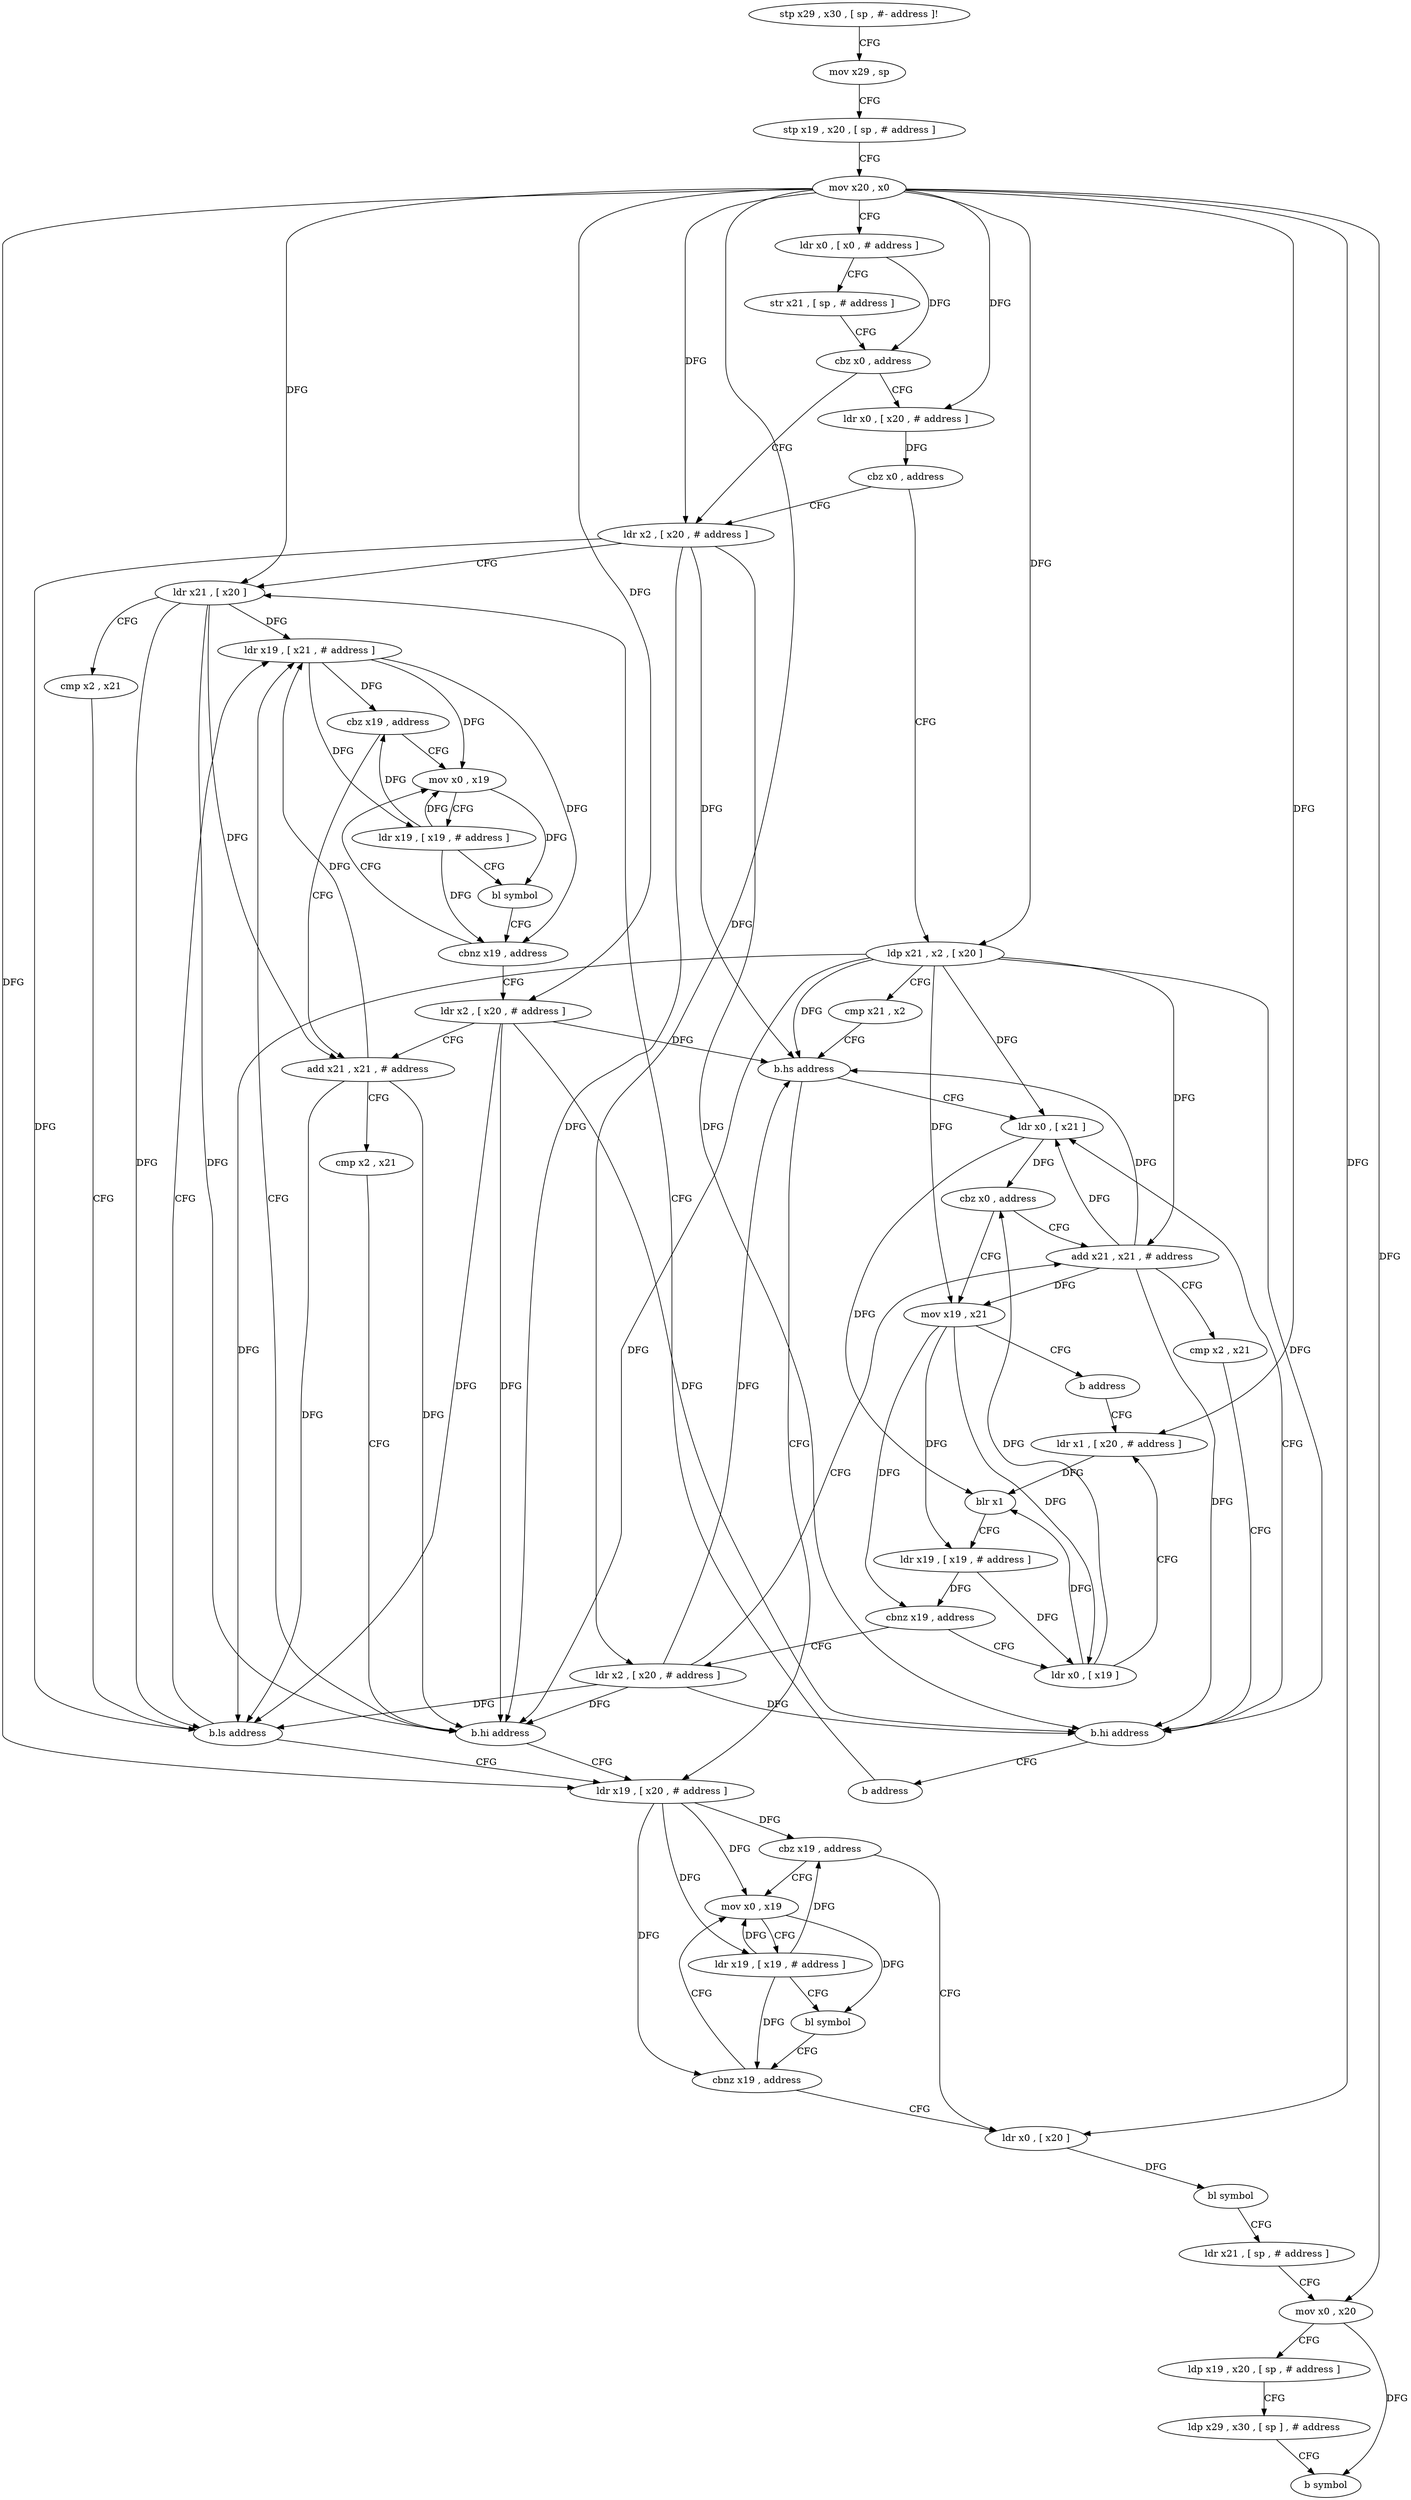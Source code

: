 digraph "func" {
"4284880" [label = "stp x29 , x30 , [ sp , #- address ]!" ]
"4284884" [label = "mov x29 , sp" ]
"4284888" [label = "stp x19 , x20 , [ sp , # address ]" ]
"4284892" [label = "mov x20 , x0" ]
"4284896" [label = "ldr x0 , [ x0 , # address ]" ]
"4284900" [label = "str x21 , [ sp , # address ]" ]
"4284904" [label = "cbz x0 , address" ]
"4284984" [label = "ldr x2 , [ x20 , # address ]" ]
"4284908" [label = "ldr x0 , [ x20 , # address ]" ]
"4284988" [label = "ldr x21 , [ x20 ]" ]
"4284912" [label = "cbz x0 , address" ]
"4284916" [label = "ldp x21 , x2 , [ x20 ]" ]
"4285040" [label = "ldr x19 , [ x20 , # address ]" ]
"4285044" [label = "cbz x19 , address" ]
"4285064" [label = "ldr x0 , [ x20 ]" ]
"4285048" [label = "mov x0 , x19" ]
"4285000" [label = "ldr x19 , [ x21 , # address ]" ]
"4285004" [label = "cbz x19 , address" ]
"4285028" [label = "add x21 , x21 , # address" ]
"4285008" [label = "mov x0 , x19" ]
"4284920" [label = "cmp x21 , x2" ]
"4284924" [label = "b.hs address" ]
"4284928" [label = "ldr x0 , [ x21 ]" ]
"4285068" [label = "bl symbol" ]
"4285072" [label = "ldr x21 , [ sp , # address ]" ]
"4285076" [label = "mov x0 , x20" ]
"4285080" [label = "ldp x19 , x20 , [ sp , # address ]" ]
"4285084" [label = "ldp x29 , x30 , [ sp ] , # address" ]
"4285088" [label = "b symbol" ]
"4285052" [label = "ldr x19 , [ x19 , # address ]" ]
"4285056" [label = "bl symbol" ]
"4285060" [label = "cbnz x19 , address" ]
"4285032" [label = "cmp x2 , x21" ]
"4285036" [label = "b.hi address" ]
"4285012" [label = "ldr x19 , [ x19 , # address ]" ]
"4285016" [label = "bl symbol" ]
"4285020" [label = "cbnz x19 , address" ]
"4285024" [label = "ldr x2 , [ x20 , # address ]" ]
"4284932" [label = "cbz x0 , address" ]
"4284968" [label = "add x21 , x21 , # address" ]
"4284936" [label = "mov x19 , x21" ]
"4284972" [label = "cmp x2 , x21" ]
"4284976" [label = "b.hi address" ]
"4284980" [label = "b address" ]
"4284940" [label = "b address" ]
"4284948" [label = "ldr x1 , [ x20 , # address ]" ]
"4284952" [label = "blr x1" ]
"4284956" [label = "ldr x19 , [ x19 , # address ]" ]
"4284960" [label = "cbnz x19 , address" ]
"4284944" [label = "ldr x0 , [ x19 ]" ]
"4284964" [label = "ldr x2 , [ x20 , # address ]" ]
"4284992" [label = "cmp x2 , x21" ]
"4284996" [label = "b.ls address" ]
"4284880" -> "4284884" [ label = "CFG" ]
"4284884" -> "4284888" [ label = "CFG" ]
"4284888" -> "4284892" [ label = "CFG" ]
"4284892" -> "4284896" [ label = "CFG" ]
"4284892" -> "4284984" [ label = "DFG" ]
"4284892" -> "4284908" [ label = "DFG" ]
"4284892" -> "4284988" [ label = "DFG" ]
"4284892" -> "4284916" [ label = "DFG" ]
"4284892" -> "4285040" [ label = "DFG" ]
"4284892" -> "4285064" [ label = "DFG" ]
"4284892" -> "4285076" [ label = "DFG" ]
"4284892" -> "4285024" [ label = "DFG" ]
"4284892" -> "4284948" [ label = "DFG" ]
"4284892" -> "4284964" [ label = "DFG" ]
"4284896" -> "4284900" [ label = "CFG" ]
"4284896" -> "4284904" [ label = "DFG" ]
"4284900" -> "4284904" [ label = "CFG" ]
"4284904" -> "4284984" [ label = "CFG" ]
"4284904" -> "4284908" [ label = "CFG" ]
"4284984" -> "4284988" [ label = "CFG" ]
"4284984" -> "4284996" [ label = "DFG" ]
"4284984" -> "4284924" [ label = "DFG" ]
"4284984" -> "4285036" [ label = "DFG" ]
"4284984" -> "4284976" [ label = "DFG" ]
"4284908" -> "4284912" [ label = "DFG" ]
"4284988" -> "4284992" [ label = "CFG" ]
"4284988" -> "4284996" [ label = "DFG" ]
"4284988" -> "4285000" [ label = "DFG" ]
"4284988" -> "4285028" [ label = "DFG" ]
"4284988" -> "4285036" [ label = "DFG" ]
"4284912" -> "4284984" [ label = "CFG" ]
"4284912" -> "4284916" [ label = "CFG" ]
"4284916" -> "4284920" [ label = "CFG" ]
"4284916" -> "4284924" [ label = "DFG" ]
"4284916" -> "4284928" [ label = "DFG" ]
"4284916" -> "4284968" [ label = "DFG" ]
"4284916" -> "4284976" [ label = "DFG" ]
"4284916" -> "4284936" [ label = "DFG" ]
"4284916" -> "4284996" [ label = "DFG" ]
"4284916" -> "4285036" [ label = "DFG" ]
"4285040" -> "4285044" [ label = "DFG" ]
"4285040" -> "4285048" [ label = "DFG" ]
"4285040" -> "4285052" [ label = "DFG" ]
"4285040" -> "4285060" [ label = "DFG" ]
"4285044" -> "4285064" [ label = "CFG" ]
"4285044" -> "4285048" [ label = "CFG" ]
"4285064" -> "4285068" [ label = "DFG" ]
"4285048" -> "4285052" [ label = "CFG" ]
"4285048" -> "4285056" [ label = "DFG" ]
"4285000" -> "4285004" [ label = "DFG" ]
"4285000" -> "4285008" [ label = "DFG" ]
"4285000" -> "4285012" [ label = "DFG" ]
"4285000" -> "4285020" [ label = "DFG" ]
"4285004" -> "4285028" [ label = "CFG" ]
"4285004" -> "4285008" [ label = "CFG" ]
"4285028" -> "4285032" [ label = "CFG" ]
"4285028" -> "4284996" [ label = "DFG" ]
"4285028" -> "4285000" [ label = "DFG" ]
"4285028" -> "4285036" [ label = "DFG" ]
"4285008" -> "4285012" [ label = "CFG" ]
"4285008" -> "4285016" [ label = "DFG" ]
"4284920" -> "4284924" [ label = "CFG" ]
"4284924" -> "4285040" [ label = "CFG" ]
"4284924" -> "4284928" [ label = "CFG" ]
"4284928" -> "4284932" [ label = "DFG" ]
"4284928" -> "4284952" [ label = "DFG" ]
"4285068" -> "4285072" [ label = "CFG" ]
"4285072" -> "4285076" [ label = "CFG" ]
"4285076" -> "4285080" [ label = "CFG" ]
"4285076" -> "4285088" [ label = "DFG" ]
"4285080" -> "4285084" [ label = "CFG" ]
"4285084" -> "4285088" [ label = "CFG" ]
"4285052" -> "4285056" [ label = "CFG" ]
"4285052" -> "4285044" [ label = "DFG" ]
"4285052" -> "4285048" [ label = "DFG" ]
"4285052" -> "4285060" [ label = "DFG" ]
"4285056" -> "4285060" [ label = "CFG" ]
"4285060" -> "4285048" [ label = "CFG" ]
"4285060" -> "4285064" [ label = "CFG" ]
"4285032" -> "4285036" [ label = "CFG" ]
"4285036" -> "4285000" [ label = "CFG" ]
"4285036" -> "4285040" [ label = "CFG" ]
"4285012" -> "4285016" [ label = "CFG" ]
"4285012" -> "4285004" [ label = "DFG" ]
"4285012" -> "4285008" [ label = "DFG" ]
"4285012" -> "4285020" [ label = "DFG" ]
"4285016" -> "4285020" [ label = "CFG" ]
"4285020" -> "4285008" [ label = "CFG" ]
"4285020" -> "4285024" [ label = "CFG" ]
"4285024" -> "4285028" [ label = "CFG" ]
"4285024" -> "4284924" [ label = "DFG" ]
"4285024" -> "4284996" [ label = "DFG" ]
"4285024" -> "4285036" [ label = "DFG" ]
"4285024" -> "4284976" [ label = "DFG" ]
"4284932" -> "4284968" [ label = "CFG" ]
"4284932" -> "4284936" [ label = "CFG" ]
"4284968" -> "4284972" [ label = "CFG" ]
"4284968" -> "4284928" [ label = "DFG" ]
"4284968" -> "4284924" [ label = "DFG" ]
"4284968" -> "4284976" [ label = "DFG" ]
"4284968" -> "4284936" [ label = "DFG" ]
"4284936" -> "4284940" [ label = "CFG" ]
"4284936" -> "4284956" [ label = "DFG" ]
"4284936" -> "4284960" [ label = "DFG" ]
"4284936" -> "4284944" [ label = "DFG" ]
"4284972" -> "4284976" [ label = "CFG" ]
"4284976" -> "4284928" [ label = "CFG" ]
"4284976" -> "4284980" [ label = "CFG" ]
"4284980" -> "4284988" [ label = "CFG" ]
"4284940" -> "4284948" [ label = "CFG" ]
"4284948" -> "4284952" [ label = "DFG" ]
"4284952" -> "4284956" [ label = "CFG" ]
"4284956" -> "4284960" [ label = "DFG" ]
"4284956" -> "4284944" [ label = "DFG" ]
"4284960" -> "4284944" [ label = "CFG" ]
"4284960" -> "4284964" [ label = "CFG" ]
"4284944" -> "4284948" [ label = "CFG" ]
"4284944" -> "4284932" [ label = "DFG" ]
"4284944" -> "4284952" [ label = "DFG" ]
"4284964" -> "4284968" [ label = "CFG" ]
"4284964" -> "4284924" [ label = "DFG" ]
"4284964" -> "4284996" [ label = "DFG" ]
"4284964" -> "4285036" [ label = "DFG" ]
"4284964" -> "4284976" [ label = "DFG" ]
"4284992" -> "4284996" [ label = "CFG" ]
"4284996" -> "4285040" [ label = "CFG" ]
"4284996" -> "4285000" [ label = "CFG" ]
}

